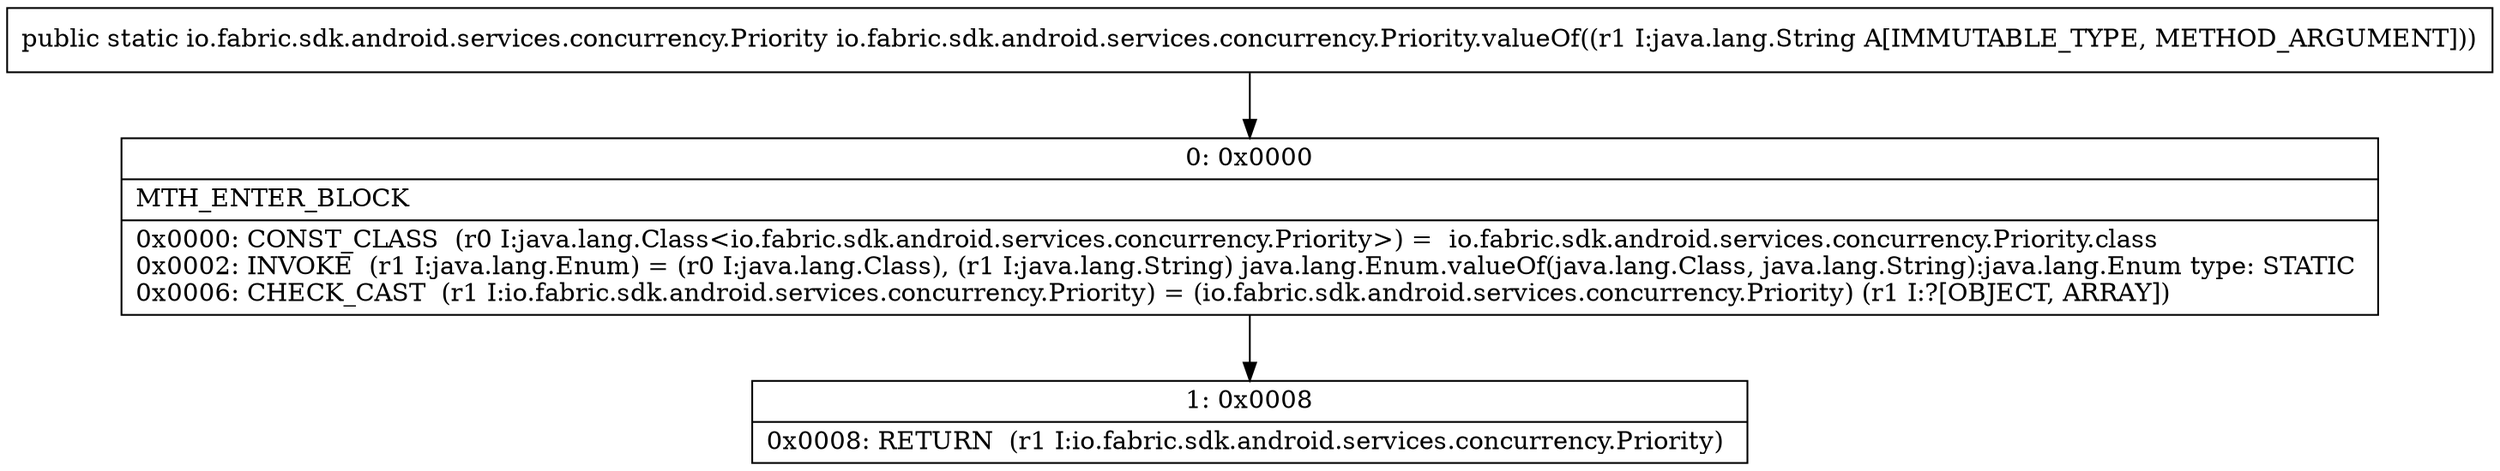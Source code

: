 digraph "CFG forio.fabric.sdk.android.services.concurrency.Priority.valueOf(Ljava\/lang\/String;)Lio\/fabric\/sdk\/android\/services\/concurrency\/Priority;" {
Node_0 [shape=record,label="{0\:\ 0x0000|MTH_ENTER_BLOCK\l|0x0000: CONST_CLASS  (r0 I:java.lang.Class\<io.fabric.sdk.android.services.concurrency.Priority\>) =  io.fabric.sdk.android.services.concurrency.Priority.class \l0x0002: INVOKE  (r1 I:java.lang.Enum) = (r0 I:java.lang.Class), (r1 I:java.lang.String) java.lang.Enum.valueOf(java.lang.Class, java.lang.String):java.lang.Enum type: STATIC \l0x0006: CHECK_CAST  (r1 I:io.fabric.sdk.android.services.concurrency.Priority) = (io.fabric.sdk.android.services.concurrency.Priority) (r1 I:?[OBJECT, ARRAY]) \l}"];
Node_1 [shape=record,label="{1\:\ 0x0008|0x0008: RETURN  (r1 I:io.fabric.sdk.android.services.concurrency.Priority) \l}"];
MethodNode[shape=record,label="{public static io.fabric.sdk.android.services.concurrency.Priority io.fabric.sdk.android.services.concurrency.Priority.valueOf((r1 I:java.lang.String A[IMMUTABLE_TYPE, METHOD_ARGUMENT])) }"];
MethodNode -> Node_0;
Node_0 -> Node_1;
}

